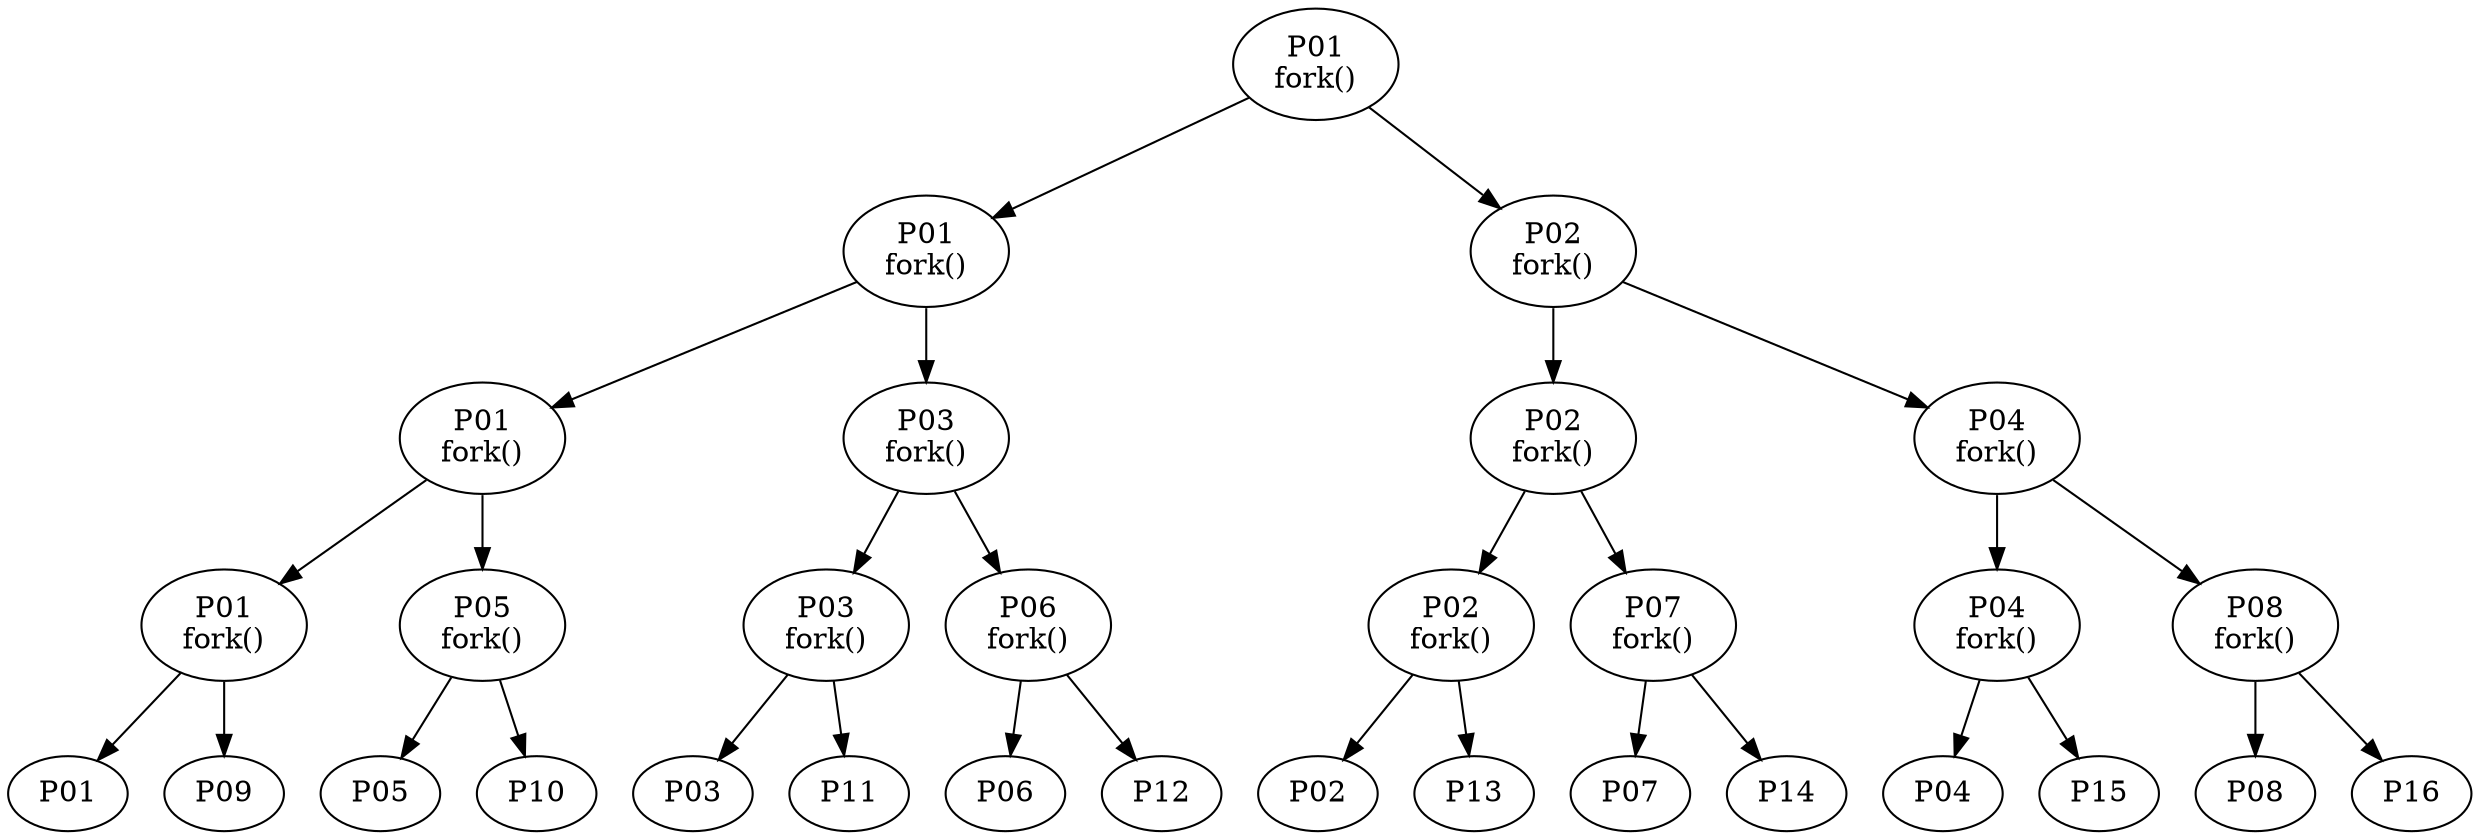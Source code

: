 digraph ProcessHierarchie {

  P1[label="P01\nfork()"];

  P11[label="P01\nfork()"];
  P12[label="P02\nfork()"];

  P111[label="P01\nfork()"];
  P112[label="P03\nfork()"];
  P121[label="P02\nfork()"];
  P122[label="P04\nfork()"];

  P1111[label="P01\nfork()"];
  P1112[label="P05\nfork()"];
  P1121[label="P03\nfork()"];
  P1122[label="P06\nfork()"];
  P1211[label="P02\nfork()"];
  P1212[label="P07\nfork()"];
  P1221[label="P04\nfork()"];
  P1222[label="P08\nfork()"];

  P11111[label="P01"];
  P11112[label="P09"];
  P11121[label="P05"];
  P11122[label="P10"];
  P11211[label="P03"];
  P11212[label="P11"];
  P11221[label="P06"];
  P11222[label="P12"];
  P12111[label="P02"];
  P12112[label="P13"];
  P12121[label="P07"];
  P12122[label="P14"];
  P12211[label="P04"];
  P12212[label="P15"];
  P12221[label="P08"];
  P12222[label="P16"];

  P1 -> P11
  P1 -> P12

  P11 -> P111
  P11 -> P112
  P12 -> P121
  P12 -> P122

  P111 -> P1111
  P111 -> P1112
  P112 -> P1121
  P112 -> P1122
  P121 -> P1211
  P121 -> P1212
  P122 -> P1221
  P122 -> P1222

  P1111 -> P11111
  P1111 -> P11112
  P1112 -> P11121
  P1112 -> P11122
  P1121 -> P11211
  P1121 -> P11212
  P1122 -> P11221
  P1122 -> P11222
  P1211 -> P12111
  P1211 -> P12112
  P1212 -> P12121
  P1212 -> P12122
  P1221 -> P12211
  P1221 -> P12212
  P1222 -> P12221
  P1222 -> P12222

  { rank="same"; P11; P12; }
#  { rank="same"; P1; P11; P111; P1111; P11111; }

}
